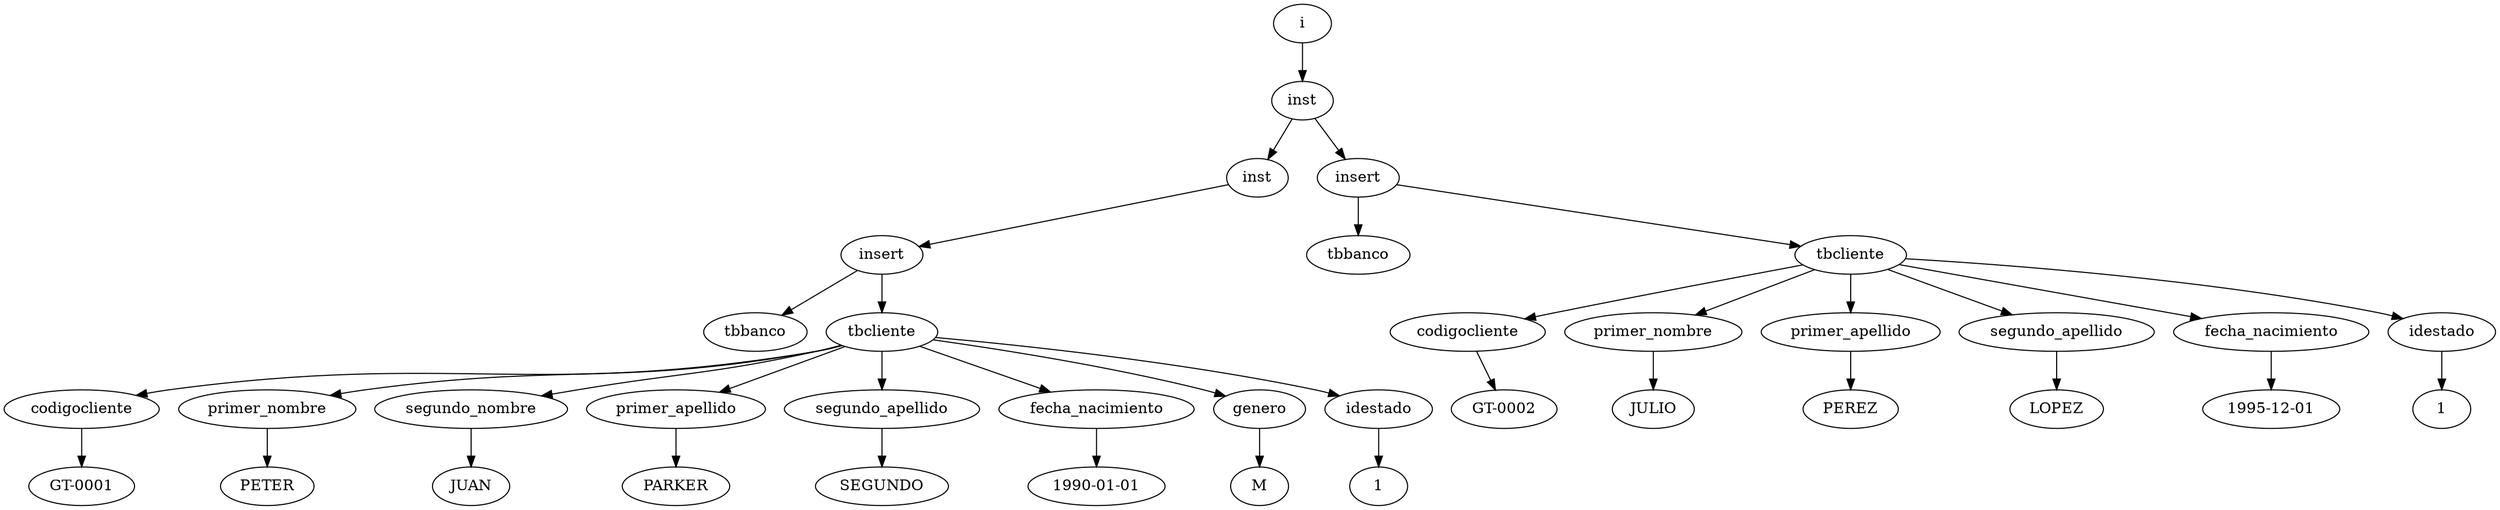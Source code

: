 digraph ast{
node0[label ="i"];
node0 -> node00
node00[label ="inst"];
node00 -> node000
node000[label ="inst"];
node000 -> node0000
node0000[label ="insert"];
node0000 -> node00000
node00000[label ="tbbanco"];
node0000 -> node00001
node00001[label ="tbcliente"];
node00001 -> node000010
node000010[label ="codigocliente"];
node000010 -> node0000100
node0000100[label ="GT-0001"];
node00001 -> node000011
node000011[label ="primer_nombre"];
node000011 -> node0000110
node0000110[label ="PETER"];
node00001 -> node000012
node000012[label ="segundo_nombre"];
node000012 -> node0000120
node0000120[label ="JUAN"];
node00001 -> node000013
node000013[label ="primer_apellido"];
node000013 -> node0000130
node0000130[label ="PARKER"];
node00001 -> node000014
node000014[label ="segundo_apellido"];
node000014 -> node0000140
node0000140[label ="SEGUNDO"];
node00001 -> node000015
node000015[label ="fecha_nacimiento"];
node000015 -> node0000150
node0000150[label ="1990-01-01"];
node00001 -> node000016
node000016[label ="genero"];
node000016 -> node0000160
node0000160[label ="M"];
node00001 -> node000017
node000017[label ="idestado"];
node000017 -> node0000170
node0000170[label ="1"];
node00 -> node001
node001[label ="insert"];
node001 -> node0010
node0010[label ="tbbanco"];
node001 -> node0011
node0011[label ="tbcliente"];
node0011 -> node00110
node00110[label ="codigocliente"];
node00110 -> node001100
node001100[label ="GT-0002"];
node0011 -> node00111
node00111[label ="primer_nombre"];
node00111 -> node001110
node001110[label ="JULIO"];
node0011 -> node00112
node00112[label ="primer_apellido"];
node00112 -> node001120
node001120[label ="PEREZ"];
node0011 -> node00113
node00113[label ="segundo_apellido"];
node00113 -> node001130
node001130[label ="LOPEZ"];
node0011 -> node00114
node00114[label ="fecha_nacimiento"];
node00114 -> node001140
node001140[label ="1995-12-01"];
node0011 -> node00115
node00115[label ="idestado"];
node00115 -> node001150
node001150[label ="1"];

}
